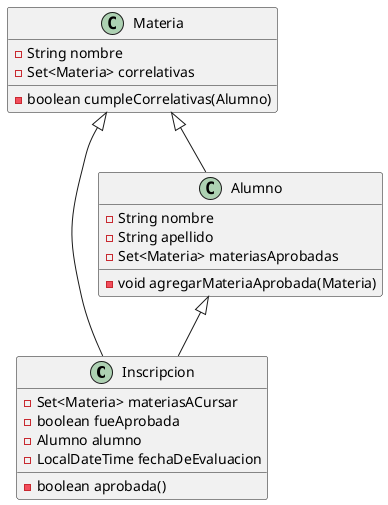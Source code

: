 @startuml
'https://plantuml.com/class-diagram


class Inscripcion {
    - Set<Materia> materiasACursar
    - boolean fueAprobada
    - Alumno alumno
    - LocalDateTime fechaDeEvaluacion
    - boolean aprobada()
}

class Alumno {
    - String nombre
    - String apellido
    - Set<Materia> materiasAprobadas
    - void agregarMateriaAprobada(Materia)
}

class Materia {
    - String nombre
    - Set<Materia> correlativas
    - boolean cumpleCorrelativas(Alumno)
}

Materia <|-- Inscripcion
Materia <|-- Alumno
Alumno <|-- Inscripcion



@enduml